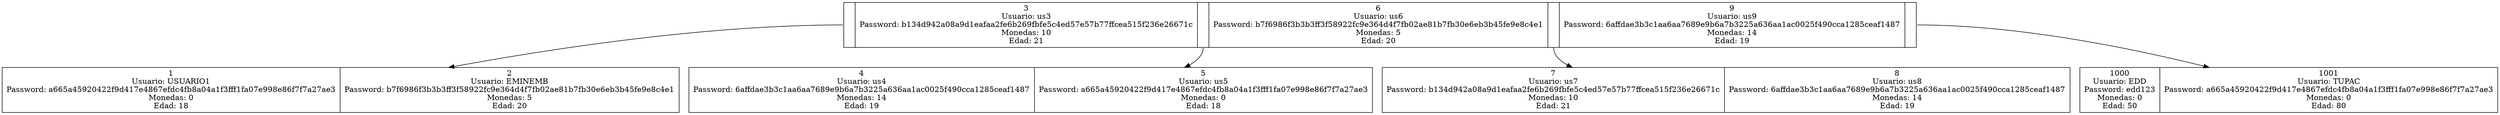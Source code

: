 digraph G {
node[shape=record]
		//Agregar Nodos Rama
R0x7fa2a400e960[label="<C1>|3\nUsuario: us3\nPassword: b134d942a08a9d1eafaa2fe6b269fbfe5c4ed57e57b77ffcea515f236e26671c\nMonedas: 10\nEdad: 21|<C2>|6\nUsuario: us6\nPassword: b7f6986f3b3b3ff3f58922fc9e364d4f7fb02ae81b7fb30e6eb3b45fe9e8c4e1\nMonedas: 5\nEdad: 20|<C3>|9\nUsuario: us9\nPassword: 6affdae3b3c1aa6aa7689e9b6a7b3225a636aa1ac0025f490cca1285ceaf1487\nMonedas: 14\nEdad: 19|<C4>"];
R0x7fa2a400e720[label="1\nUsuario: USUARIO1\nPassword: a665a45920422f9d417e4867efdc4fb8a04a1f3fff1fa07e998e86f7f7a27ae3\nMonedas: 0\nEdad: 18|2\nUsuario: EMINEMB\nPassword: b7f6986f3b3b3ff3f58922fc9e364d4f7fb02ae81b7fb30e6eb3b45fe9e8c4e1\nMonedas: 5\nEdad: 20"];
R0x7fa2a400efd0[label="4\nUsuario: us4\nPassword: 6affdae3b3c1aa6aa7689e9b6a7b3225a636aa1ac0025f490cca1285ceaf1487\nMonedas: 14\nEdad: 19|5\nUsuario: us5\nPassword: a665a45920422f9d417e4867efdc4fb8a04a1f3fff1fa07e998e86f7f7a27ae3\nMonedas: 0\nEdad: 18"];
R0x7fa2a400f880[label="7\nUsuario: us7\nPassword: b134d942a08a9d1eafaa2fe6b269fbfe5c4ed57e57b77ffcea515f236e26671c\nMonedas: 10\nEdad: 21|8\nUsuario: us8\nPassword: 6affdae3b3c1aa6aa7689e9b6a7b3225a636aa1ac0025f490cca1285ceaf1487\nMonedas: 14\nEdad: 19"];
R0x7fa2a400fbe0[label="1000\nUsuario: EDD\nPassword: edd123\nMonedas: 0\nEdad: 50|1001\nUsuario: TUPAC\nPassword: a665a45920422f9d417e4867efdc4fb8a04a1f3fff1fa07e998e86f7f7a27ae3\nMonedas: 0\nEdad: 80"];
		//Agregar conexiones
R0x7fa2a400e960:C1->R0x7fa2a400e720;
R0x7fa2a400e960:C2->R0x7fa2a400efd0;
R0x7fa2a400e960:C3->R0x7fa2a400f880;
R0x7fa2a400e960:C4->R0x7fa2a400fbe0;
}